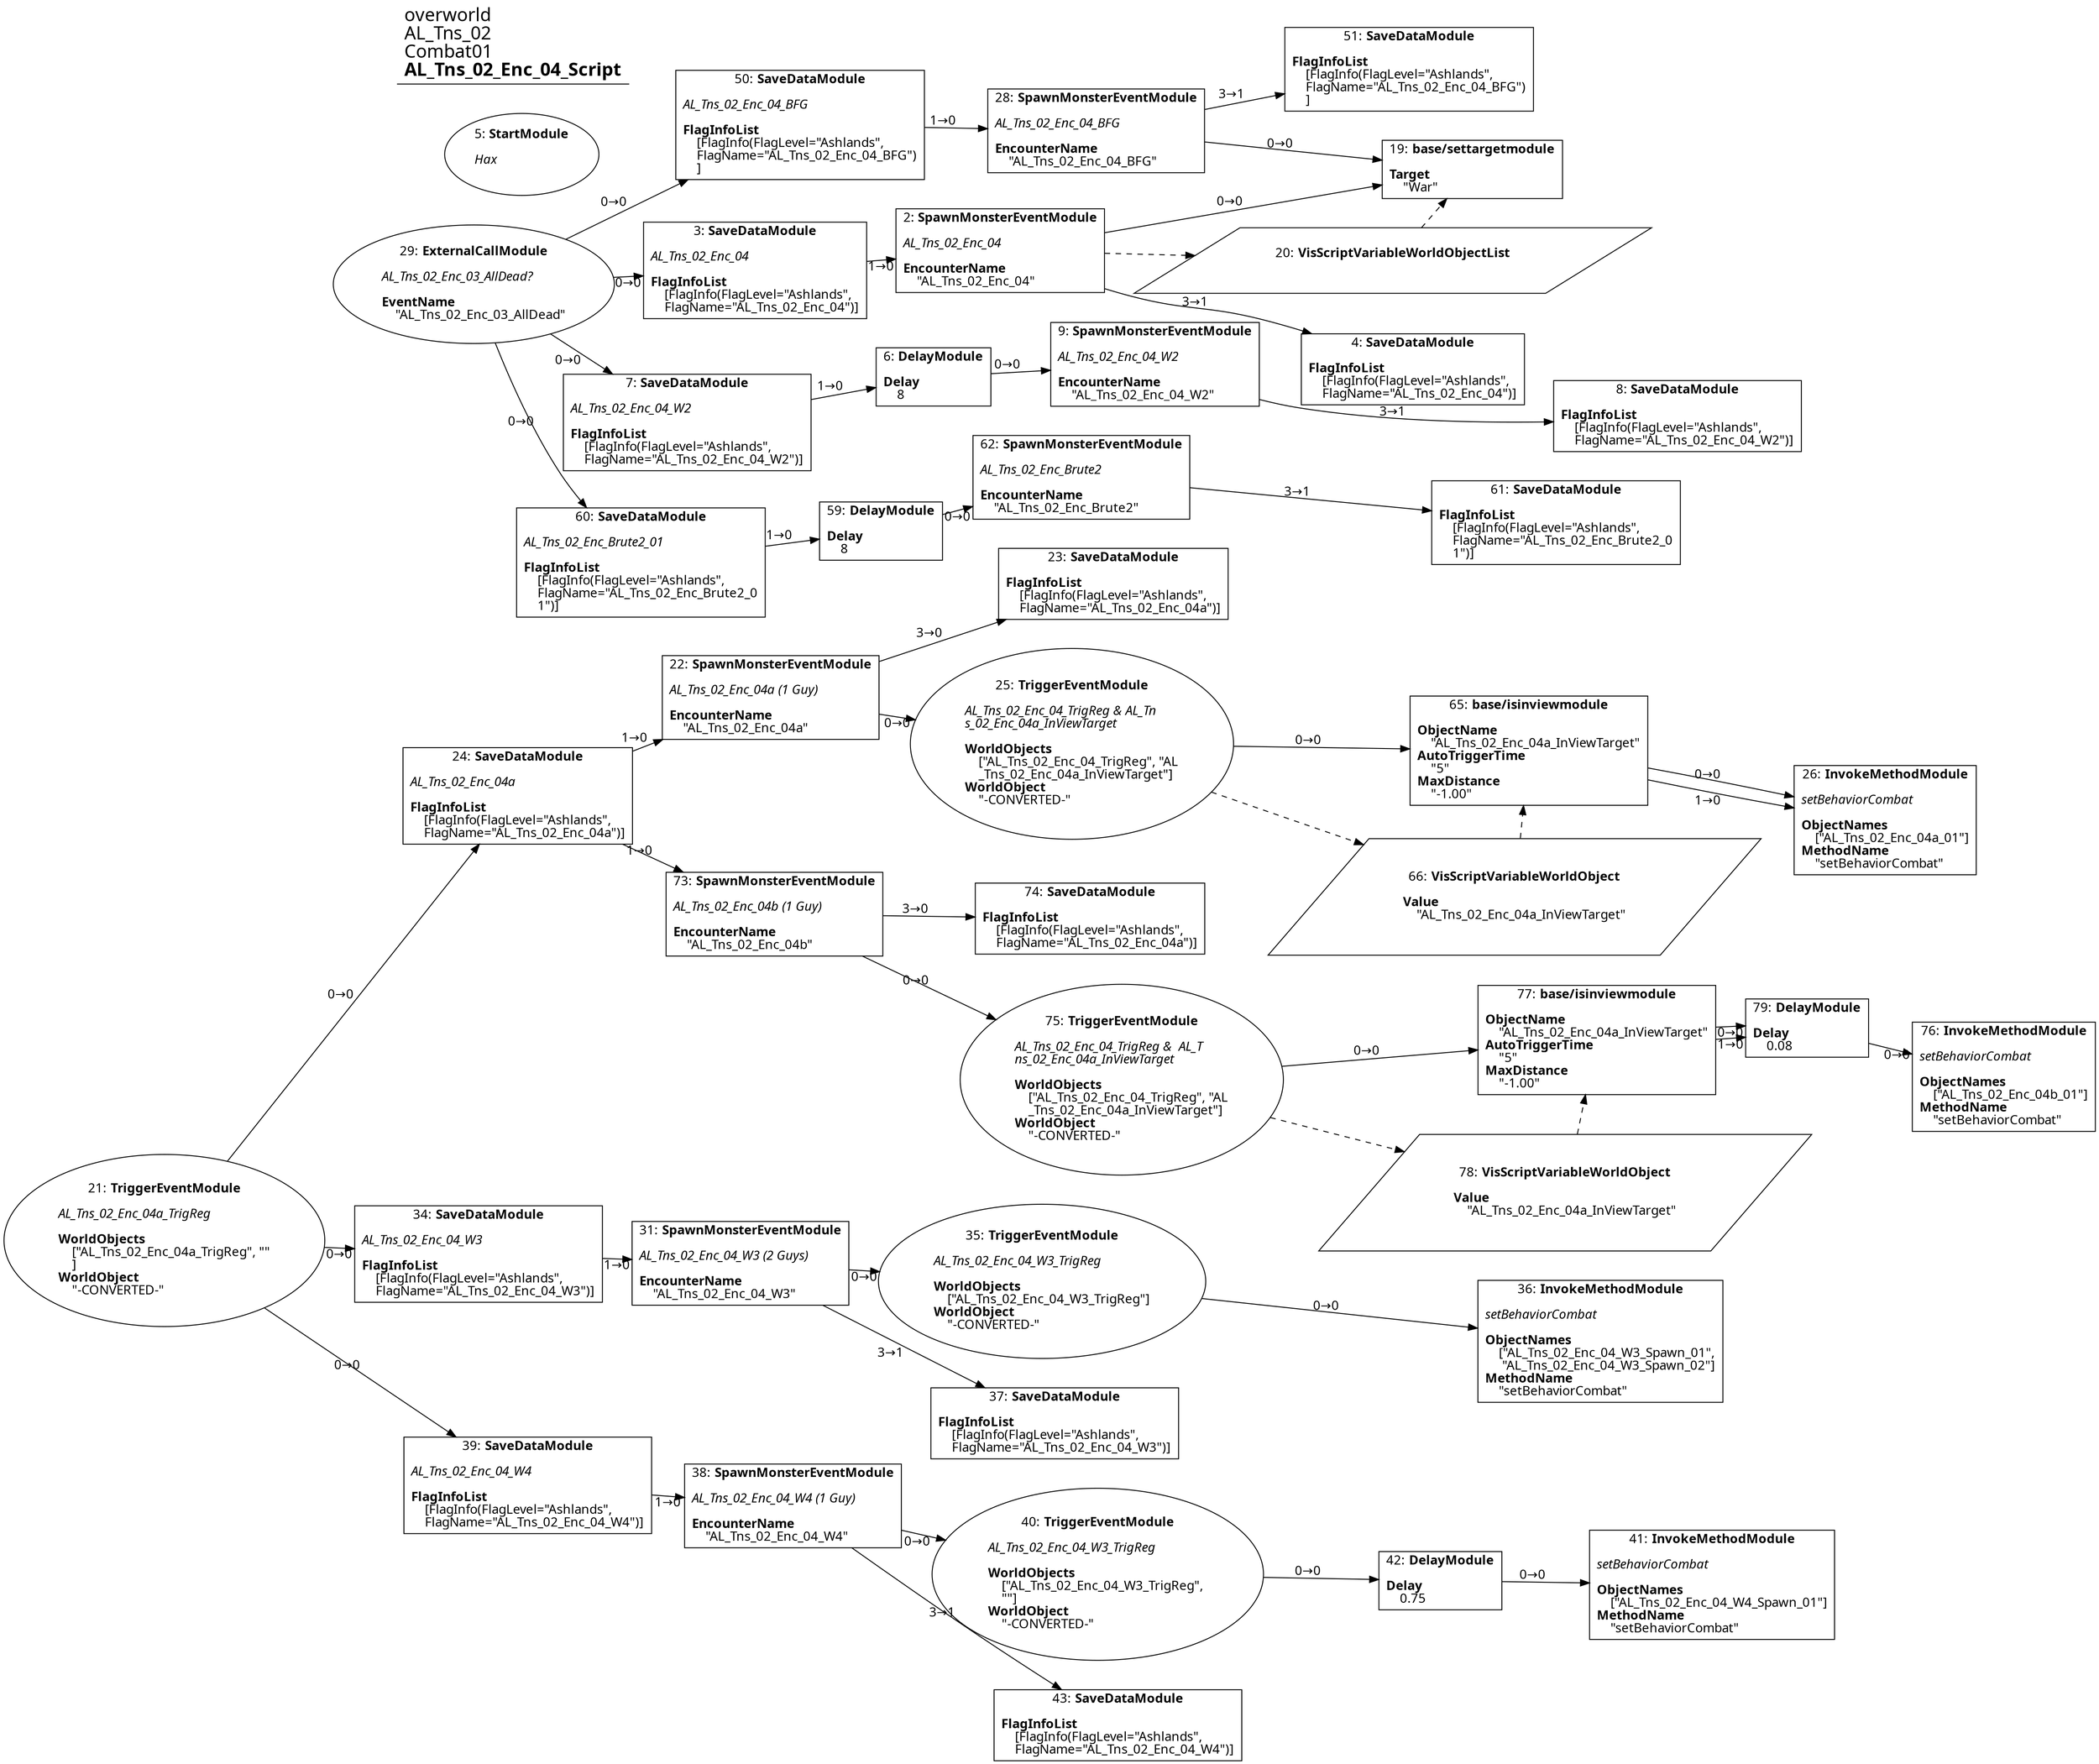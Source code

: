 digraph {
    layout = fdp;
    overlap = prism;
    sep = "+16";
    splines = spline;

    node [ shape = box ];

    graph [ fontname = "Segoe UI" ];
    node [ fontname = "Segoe UI" ];
    edge [ fontname = "Segoe UI" ];

    2 [ label = <2: <b>SpawnMonsterEventModule</b><br/><br/><i>AL_Tns_02_Enc_04<br align="left"/></i><br align="left"/><b>EncounterName</b><br align="left"/>    &quot;AL_Tns_02_Enc_04&quot;<br align="left"/>> ];
    2 [ pos = "0.69000006,-0.411!" ];
    2 -> 4 [ label = "3→1" ];
    2 -> 19 [ label = "0→0" ];
    2 -> 20 [ style = dashed ];

    3 [ label = <3: <b>SaveDataModule</b><br/><br/><i>AL_Tns_02_Enc_04<br align="left"/></i><br align="left"/><b>FlagInfoList</b><br align="left"/>    [FlagInfo(FlagLevel=&quot;Ashlands&quot;, <br align="left"/>    FlagName=&quot;AL_Tns_02_Enc_04&quot;)]<br align="left"/>> ];
    3 [ pos = "0.411,-0.42000002!" ];
    3 -> 2 [ label = "1→0" ];

    4 [ label = <4: <b>SaveDataModule</b><br/><br/><b>FlagInfoList</b><br align="left"/>    [FlagInfo(FlagLevel=&quot;Ashlands&quot;, <br align="left"/>    FlagName=&quot;AL_Tns_02_Enc_04&quot;)]<br align="left"/>> ];
    4 [ pos = "1.085,-0.47400004!" ];

    5 [ label = <5: <b>StartModule</b><br/><br/><i>Hax<br align="left"/></i><br align="left"/>> ];
    5 [ shape = oval ]
    5 [ pos = "-0.20600002,-0.19500001!" ];

    6 [ label = <6: <b>DelayModule</b><br/><br/><b>Delay</b><br align="left"/>    8<br align="left"/>> ];
    6 [ pos = "0.53000003,-0.762!" ];
    6 -> 9 [ label = "0→0" ];

    7 [ label = <7: <b>SaveDataModule</b><br/><br/><i>AL_Tns_02_Enc_04_W2<br align="left"/></i><br align="left"/><b>FlagInfoList</b><br align="left"/>    [FlagInfo(FlagLevel=&quot;Ashlands&quot;, <br align="left"/>    FlagName=&quot;AL_Tns_02_Enc_04_W2&quot;)]<br align="left"/>> ];
    7 [ pos = "0.317,-0.76500005!" ];
    7 -> 6 [ label = "1→0" ];

    8 [ label = <8: <b>SaveDataModule</b><br/><br/><b>FlagInfoList</b><br align="left"/>    [FlagInfo(FlagLevel=&quot;Ashlands&quot;, <br align="left"/>    FlagName=&quot;AL_Tns_02_Enc_04_W2&quot;)]<br align="left"/>> ];
    8 [ pos = "1.0270001,-0.744!" ];

    9 [ label = <9: <b>SpawnMonsterEventModule</b><br/><br/><i>AL_Tns_02_Enc_04_W2<br align="left"/></i><br align="left"/><b>EncounterName</b><br align="left"/>    &quot;AL_Tns_02_Enc_04_W2&quot;<br align="left"/>> ];
    9 [ pos = "0.71300006,-0.744!" ];
    9 -> 8 [ label = "3→1" ];

    19 [ label = <19: <b>base/settargetmodule</b><br/><br/><b>Target</b><br align="left"/>    &quot;War&quot;<br align="left"/>> ];
    19 [ pos = "1.1170001,-0.224!" ];
    20 -> 19 [ style = dashed ];

    20 [ label = <20: <b>VisScriptVariableWorldObjectList</b><br/><br/>> ];
    20 [ shape = parallelogram ]
    20 [ pos = "1.034,-0.381!" ];

    21 [ label = <21: <b>TriggerEventModule</b><br/><br/><i>AL_Tns_02_Enc_04a_TrigReg<br align="left"/></i><br align="left"/><b>WorldObjects</b><br align="left"/>    [&quot;AL_Tns_02_Enc_04a_TrigReg&quot;, &quot;&quot;<br align="left"/>    ]<br align="left"/><b>WorldObject</b><br align="left"/>    &quot;-CONVERTED-&quot;<br align="left"/>> ];
    21 [ shape = oval ]
    21 [ pos = "-0.24000001,-2.375!" ];
    21 -> 24 [ label = "0→0" ];
    21 -> 34 [ label = "0→0" ];
    21 -> 39 [ label = "0→0" ];

    22 [ label = <22: <b>SpawnMonsterEventModule</b><br/><br/><i>AL_Tns_02_Enc_04a (1 Guy)<br align="left"/></i><br align="left"/><b>EncounterName</b><br align="left"/>    &quot;AL_Tns_02_Enc_04a&quot;<br align="left"/>> ];
    22 [ pos = "0.551,-1.552!" ];
    22 -> 23 [ label = "3→0" ];
    22 -> 25 [ label = "0→0" ];

    23 [ label = <23: <b>SaveDataModule</b><br/><br/><b>FlagInfoList</b><br align="left"/>    [FlagInfo(FlagLevel=&quot;Ashlands&quot;, <br align="left"/>    FlagName=&quot;AL_Tns_02_Enc_04a&quot;)]<br align="left"/>> ];
    23 [ pos = "0.87500006,-1.572!" ];

    24 [ label = <24: <b>SaveDataModule</b><br/><br/><i>AL_Tns_02_Enc_04a<br align="left"/></i><br align="left"/><b>FlagInfoList</b><br align="left"/>    [FlagInfo(FlagLevel=&quot;Ashlands&quot;, <br align="left"/>    FlagName=&quot;AL_Tns_02_Enc_04a&quot;)]<br align="left"/>> ];
    24 [ pos = "0.19700001,-1.7600001!" ];
    24 -> 22 [ label = "1→0" ];
    24 -> 73 [ label = "1→0" ];

    25 [ label = <25: <b>TriggerEventModule</b><br/><br/><i>AL_Tns_02_Enc_04_TrigReg &amp; AL_Tn<br align="left"/>s_02_Enc_04a_InViewTarget<br align="left"/></i><br align="left"/><b>WorldObjects</b><br align="left"/>    [&quot;AL_Tns_02_Enc_04_TrigReg&quot;, &quot;AL<br align="left"/>    _Tns_02_Enc_04a_InViewTarget&quot;]<br align="left"/><b>WorldObject</b><br align="left"/>    &quot;-CONVERTED-&quot;<br align="left"/>> ];
    25 [ shape = oval ]
    25 [ pos = "0.89000005,-1.7420001!" ];
    25 -> 65 [ label = "0→0" ];
    25 -> 66 [ style = dashed ];

    26 [ label = <26: <b>InvokeMethodModule</b><br/><br/><i>setBehaviorCombat<br align="left"/></i><br align="left"/><b>ObjectNames</b><br align="left"/>    [&quot;AL_Tns_02_Enc_04a_01&quot;]<br align="left"/><b>MethodName</b><br align="left"/>    &quot;setBehaviorCombat&quot;<br align="left"/>> ];
    26 [ pos = "1.4820001,-1.7420001!" ];

    28 [ label = <28: <b>SpawnMonsterEventModule</b><br/><br/><i>AL_Tns_02_Enc_04_BFG<br align="left"/></i><br align="left"/><b>EncounterName</b><br align="left"/>    &quot;AL_Tns_02_Enc_04_BFG&quot;<br align="left"/>> ];
    28 [ pos = "0.684,-0.094000004!" ];
    28 -> 51 [ label = "3→1" ];
    28 -> 19 [ label = "0→0" ];

    29 [ label = <29: <b>ExternalCallModule</b><br/><br/><i>AL_Tns_02_Enc_03_AllDead?<br align="left"/></i><br align="left"/><b>EventName</b><br align="left"/>    &quot;AL_Tns_02_Enc_03_AllDead&quot;<br align="left"/>> ];
    29 [ shape = oval ]
    29 [ pos = "-0.034,-0.448!" ];
    29 -> 3 [ label = "0→0" ];
    29 -> 7 [ label = "0→0" ];
    29 -> 50 [ label = "0→0" ];
    29 -> 60 [ label = "0→0" ];

    31 [ label = <31: <b>SpawnMonsterEventModule</b><br/><br/><i>AL_Tns_02_Enc_04_W3 (2 Guys)<br align="left"/></i><br align="left"/><b>EncounterName</b><br align="left"/>    &quot;AL_Tns_02_Enc_04_W3&quot;<br align="left"/>> ];
    31 [ pos = "0.52500004,-2.3720002!" ];
    31 -> 35 [ label = "0→0" ];
    31 -> 37 [ label = "3→1" ];

    34 [ label = <34: <b>SaveDataModule</b><br/><br/><i>AL_Tns_02_Enc_04_W3<br align="left"/></i><br align="left"/><b>FlagInfoList</b><br align="left"/>    [FlagInfo(FlagLevel=&quot;Ashlands&quot;, <br align="left"/>    FlagName=&quot;AL_Tns_02_Enc_04_W3&quot;)]<br align="left"/>> ];
    34 [ pos = "0.289,-2.375!" ];
    34 -> 31 [ label = "1→0" ];

    35 [ label = <35: <b>TriggerEventModule</b><br/><br/><i>AL_Tns_02_Enc_04_W3_TrigReg<br align="left"/></i><br align="left"/><b>WorldObjects</b><br align="left"/>    [&quot;AL_Tns_02_Enc_04_W3_TrigReg&quot;]<br align="left"/><b>WorldObject</b><br align="left"/>    &quot;-CONVERTED-&quot;<br align="left"/>> ];
    35 [ shape = oval ]
    35 [ pos = "0.84800005,-2.384!" ];
    35 -> 36 [ label = "0→0" ];

    36 [ label = <36: <b>InvokeMethodModule</b><br/><br/><i>setBehaviorCombat<br align="left"/></i><br align="left"/><b>ObjectNames</b><br align="left"/>    [&quot;AL_Tns_02_Enc_04_W3_Spawn_01&quot;,<br align="left"/>     &quot;AL_Tns_02_Enc_04_W3_Spawn_02&quot;]<br align="left"/><b>MethodName</b><br align="left"/>    &quot;setBehaviorCombat&quot;<br align="left"/>> ];
    36 [ pos = "1.187,-2.381!" ];

    37 [ label = <37: <b>SaveDataModule</b><br/><br/><b>FlagInfoList</b><br align="left"/>    [FlagInfo(FlagLevel=&quot;Ashlands&quot;, <br align="left"/>    FlagName=&quot;AL_Tns_02_Enc_04_W3&quot;)]<br align="left"/>> ];
    37 [ pos = "0.87500006,-2.5960002!" ];

    38 [ label = <38: <b>SpawnMonsterEventModule</b><br/><br/><i>AL_Tns_02_Enc_04_W4 (1 Guy)<br align="left"/></i><br align="left"/><b>EncounterName</b><br align="left"/>    &quot;AL_Tns_02_Enc_04_W4&quot;<br align="left"/>> ];
    38 [ pos = "0.574,-2.822!" ];
    38 -> 40 [ label = "0→0" ];
    38 -> 43 [ label = "3→1" ];

    39 [ label = <39: <b>SaveDataModule</b><br/><br/><i>AL_Tns_02_Enc_04_W4<br align="left"/></i><br align="left"/><b>FlagInfoList</b><br align="left"/>    [FlagInfo(FlagLevel=&quot;Ashlands&quot;, <br align="left"/>    FlagName=&quot;AL_Tns_02_Enc_04_W4&quot;)]<br align="left"/>> ];
    39 [ pos = "0.33800003,-2.825!" ];
    39 -> 38 [ label = "1→0" ];

    40 [ label = <40: <b>TriggerEventModule</b><br/><br/><i>AL_Tns_02_Enc_04_W3_TrigReg<br align="left"/></i><br align="left"/><b>WorldObjects</b><br align="left"/>    [&quot;AL_Tns_02_Enc_04_W3_TrigReg&quot;, <br align="left"/>    &quot;&quot;]<br align="left"/><b>WorldObject</b><br align="left"/>    &quot;-CONVERTED-&quot;<br align="left"/>> ];
    40 [ shape = oval ]
    40 [ pos = "0.897,-2.834!" ];
    40 -> 42 [ label = "0→0" ];

    41 [ label = <41: <b>InvokeMethodModule</b><br/><br/><i>setBehaviorCombat<br align="left"/></i><br align="left"/><b>ObjectNames</b><br align="left"/>    [&quot;AL_Tns_02_Enc_04_W4_Spawn_01&quot;]<br align="left"/><b>MethodName</b><br align="left"/>    &quot;setBehaviorCombat&quot;<br align="left"/>> ];
    41 [ pos = "1.373,-2.831!" ];

    42 [ label = <42: <b>DelayModule</b><br/><br/><b>Delay</b><br align="left"/>    0.75<br align="left"/>> ];
    42 [ pos = "1.1630001,-2.8290002!" ];
    42 -> 41 [ label = "0→0" ];

    43 [ label = <43: <b>SaveDataModule</b><br/><br/><b>FlagInfoList</b><br align="left"/>    [FlagInfo(FlagLevel=&quot;Ashlands&quot;, <br align="left"/>    FlagName=&quot;AL_Tns_02_Enc_04_W4&quot;)]<br align="left"/>> ];
    43 [ pos = "0.901,-3.045!" ];

    50 [ label = <50: <b>SaveDataModule</b><br/><br/><i>AL_Tns_02_Enc_04_BFG<br align="left"/></i><br align="left"/><b>FlagInfoList</b><br align="left"/>    [FlagInfo(FlagLevel=&quot;Ashlands&quot;, <br align="left"/>    FlagName=&quot;AL_Tns_02_Enc_04_BFG&quot;)<br align="left"/>    ]<br align="left"/>> ];
    50 [ pos = "0.42700002,-0.13800001!" ];
    50 -> 28 [ label = "1→0" ];

    51 [ label = <51: <b>SaveDataModule</b><br/><br/><b>FlagInfoList</b><br align="left"/>    [FlagInfo(FlagLevel=&quot;Ashlands&quot;, <br align="left"/>    FlagName=&quot;AL_Tns_02_Enc_04_BFG&quot;)<br align="left"/>    ]<br align="left"/>> ];
    51 [ pos = "0.9990001,-0.062000003!" ];

    59 [ label = <59: <b>DelayModule</b><br/><br/><b>Delay</b><br align="left"/>    8<br align="left"/>> ];
    59 [ pos = "0.536,-1.0400001!" ];
    59 -> 62 [ label = "0→0" ];

    60 [ label = <60: <b>SaveDataModule</b><br/><br/><i>AL_Tns_02_Enc_Brute2_01<br align="left"/></i><br align="left"/><b>FlagInfoList</b><br align="left"/>    [FlagInfo(FlagLevel=&quot;Ashlands&quot;, <br align="left"/>    FlagName=&quot;AL_Tns_02_Enc_Brute2_0<br align="left"/>    1&quot;)]<br align="left"/>> ];
    60 [ pos = "0.323,-1.0430001!" ];
    60 -> 59 [ label = "1→0" ];

    61 [ label = <61: <b>SaveDataModule</b><br/><br/><b>FlagInfoList</b><br align="left"/>    [FlagInfo(FlagLevel=&quot;Ashlands&quot;, <br align="left"/>    FlagName=&quot;AL_Tns_02_Enc_Brute2_0<br align="left"/>    1&quot;)]<br align="left"/>> ];
    61 [ pos = "1.033,-1.0220001!" ];

    62 [ label = <62: <b>SpawnMonsterEventModule</b><br/><br/><i>AL_Tns_02_Enc_Brute2<br align="left"/></i><br align="left"/><b>EncounterName</b><br align="left"/>    &quot;AL_Tns_02_Enc_Brute2&quot;<br align="left"/>> ];
    62 [ pos = "0.71900004,-1.0220001!" ];
    62 -> 61 [ label = "3→1" ];

    65 [ label = <65: <b>base/isinviewmodule</b><br/><br/><b>ObjectName</b><br align="left"/>    &quot;AL_Tns_02_Enc_04a_InViewTarget&quot;<br align="left"/><b>AutoTriggerTime</b><br align="left"/>    &quot;5&quot;<br align="left"/><b>MaxDistance</b><br align="left"/>    &quot;-1.00&quot;<br align="left"/>> ];
    65 [ pos = "1.174,-1.743!" ];
    65 -> 26 [ label = "0→0" ];
    65 -> 26 [ label = "1→0" ];
    66 -> 65 [ style = dashed ];

    66 [ label = <66: <b>VisScriptVariableWorldObject</b><br/><br/><b>Value</b><br align="left"/>    &quot;AL_Tns_02_Enc_04a_InViewTarget&quot;<br align="left"/>> ];
    66 [ shape = parallelogram ]
    66 [ pos = "1.126,-1.8790001!" ];

    73 [ label = <73: <b>SpawnMonsterEventModule</b><br/><br/><i>AL_Tns_02_Enc_04b (1 Guy)<br align="left"/></i><br align="left"/><b>EncounterName</b><br align="left"/>    &quot;AL_Tns_02_Enc_04b&quot;<br align="left"/>> ];
    73 [ pos = "0.54200006,-1.9300001!" ];
    73 -> 74 [ label = "3→0" ];
    73 -> 75 [ label = "0→0" ];

    74 [ label = <74: <b>SaveDataModule</b><br/><br/><b>FlagInfoList</b><br align="left"/>    [FlagInfo(FlagLevel=&quot;Ashlands&quot;, <br align="left"/>    FlagName=&quot;AL_Tns_02_Enc_04a&quot;)]<br align="left"/>> ];
    74 [ pos = "0.90400004,-1.9490001!" ];

    75 [ label = <75: <b>TriggerEventModule</b><br/><br/><i>AL_Tns_02_Enc_04_TrigReg &amp;  AL_T<br align="left"/>ns_02_Enc_04a_InViewTarget<br align="left"/></i><br align="left"/><b>WorldObjects</b><br align="left"/>    [&quot;AL_Tns_02_Enc_04_TrigReg&quot;, &quot;AL<br align="left"/>    _Tns_02_Enc_04a_InViewTarget&quot;]<br align="left"/><b>WorldObject</b><br align="left"/>    &quot;-CONVERTED-&quot;<br align="left"/>> ];
    75 [ shape = oval ]
    75 [ pos = "0.919,-2.1190002!" ];
    75 -> 77 [ label = "0→0" ];
    75 -> 78 [ style = dashed ];

    76 [ label = <76: <b>InvokeMethodModule</b><br/><br/><i>setBehaviorCombat<br align="left"/></i><br align="left"/><b>ObjectNames</b><br align="left"/>    [&quot;AL_Tns_02_Enc_04b_01&quot;]<br align="left"/><b>MethodName</b><br align="left"/>    &quot;setBehaviorCombat&quot;<br align="left"/>> ];
    76 [ pos = "1.7120001,-2.1200001!" ];

    77 [ label = <77: <b>base/isinviewmodule</b><br/><br/><b>ObjectName</b><br align="left"/>    &quot;AL_Tns_02_Enc_04a_InViewTarget&quot;<br align="left"/><b>AutoTriggerTime</b><br align="left"/>    &quot;5&quot;<br align="left"/><b>MaxDistance</b><br align="left"/>    &quot;-1.00&quot;<br align="left"/>> ];
    77 [ pos = "1.197,-2.13!" ];
    77 -> 79 [ label = "0→0" ];
    77 -> 79 [ label = "1→0" ];
    78 -> 77 [ style = dashed ];

    78 [ label = <78: <b>VisScriptVariableWorldObject</b><br/><br/><b>Value</b><br align="left"/>    &quot;AL_Tns_02_Enc_04a_InViewTarget&quot;<br align="left"/>> ];
    78 [ shape = parallelogram ]
    78 [ pos = "1.1550001,-2.256!" ];

    79 [ label = <79: <b>DelayModule</b><br/><br/><b>Delay</b><br align="left"/>    0.08<br align="left"/>> ];
    79 [ pos = "1.4580001,-2.114!" ];
    79 -> 76 [ label = "0→0" ];

    title [ pos = "-0.24100001,-0.061000004!" ];
    title [ shape = underline ];
    title [ label = <<font point-size="20">overworld<br align="left"/>AL_Tns_02<br align="left"/>Combat01<br align="left"/><b>AL_Tns_02_Enc_04_Script</b><br align="left"/></font>> ];
}
